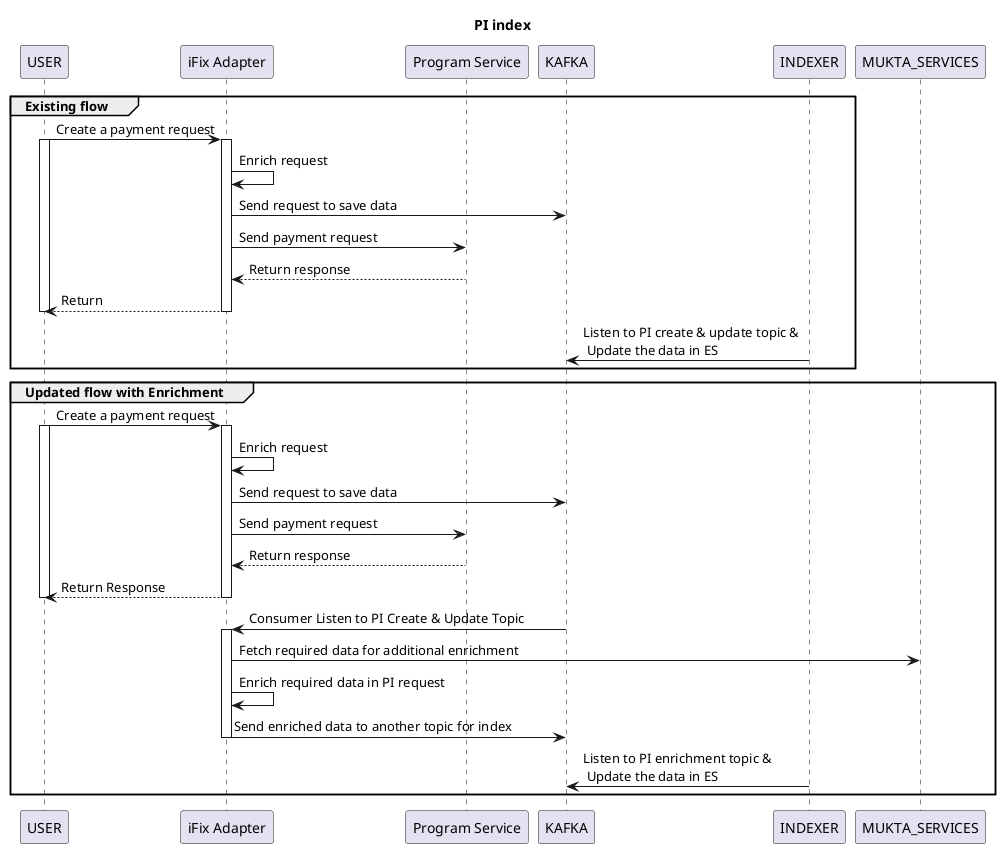 @startuml
'https://plantuml.com/sequence-diagram
title PI index

participant USER as USER order 1
participant MUKTA_IFIX_ADAPTER as "iFix Adapter" order 2
participant PS as "Program Service" order 3
participant KAFKA  order 4
'participant ES  order 5
'participant DB  order 6
participant INDEXER order 7
participant MUKTA_SERVICES order 8

group Existing flow
USER -> MUKTA_IFIX_ADAPTER: Create a payment request
activate USER
activate MUKTA_IFIX_ADAPTER
MUKTA_IFIX_ADAPTER -> MUKTA_IFIX_ADAPTER: Enrich request
MUKTA_IFIX_ADAPTER -> KAFKA: Send request to save data
MUKTA_IFIX_ADAPTER -> PS: Send payment request
MUKTA_IFIX_ADAPTER <-- PS: Return response
USER <-- MUKTA_IFIX_ADAPTER: Return
deactivate USER
deactivate MUKTA_IFIX_ADAPTER
INDEXER -> KAFKA: Listen to PI create & update topic & \n Update the data in ES
end

group Updated flow with Enrichment
USER -> MUKTA_IFIX_ADAPTER: Create a payment request
activate USER
activate MUKTA_IFIX_ADAPTER
MUKTA_IFIX_ADAPTER -> MUKTA_IFIX_ADAPTER: Enrich request
MUKTA_IFIX_ADAPTER -> KAFKA: Send request to save data
MUKTA_IFIX_ADAPTER -> PS: Send payment request
MUKTA_IFIX_ADAPTER <-- PS: Return response
USER <-- MUKTA_IFIX_ADAPTER: Return Response
deactivate USER
deactivate MUKTA_IFIX_ADAPTER

MUKTA_IFIX_ADAPTER <- KAFKA: Consumer Listen to PI Create & Update Topic
activate MUKTA_IFIX_ADAPTER
MUKTA_IFIX_ADAPTER -> MUKTA_SERVICES: Fetch required data for additional enrichment
MUKTA_IFIX_ADAPTER -> MUKTA_IFIX_ADAPTER: Enrich required data in PI request
MUKTA_IFIX_ADAPTER -> KAFKA: Send enriched data to another topic for index
deactivate MUKTA_IFIX_ADAPTER
INDEXER -> KAFKA: Listen to PI enrichment topic & \n Update the data in ES
end
@enduml